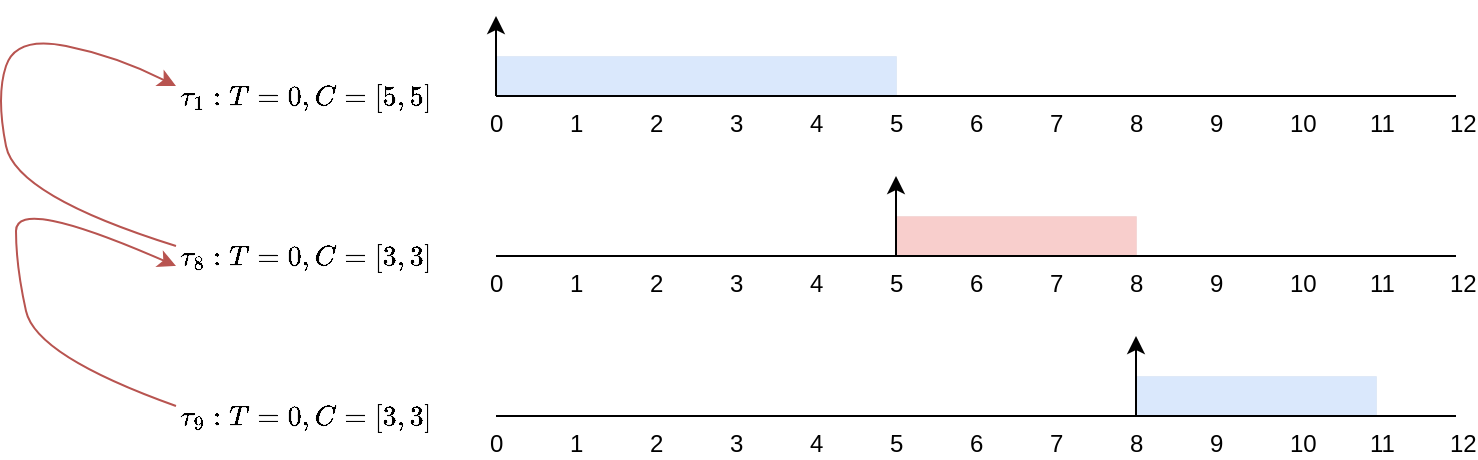 <mxfile>
    <diagram name="Page-1" id="123436483296336">
        <mxGraphModel dx="1896" dy="1694" grid="1" gridSize="10" guides="1" tooltips="1" connect="1" arrows="1" fold="1" page="1" pageScale="1" pageWidth="850" pageHeight="1100" math="1" shadow="0">
            <root>
                <mxCell id="0"/>
                <mxCell id="1" parent="0"/>
                <mxCell id="123436480786080" value="" style="whiteSpace=wrap;rounded=0;fillColor=#dae8fc;strokeColor=#6c8ebf;dashed=0;inherit=default;html=1;strokeWidth=0;" parent="1" vertex="1">
                    <mxGeometry y="20" width="200" height="20" as="geometry"/>
                </mxCell>
                <mxCell id="123436480783488" value="" style="whiteSpace=wrap;rounded=0;fillColor=none;strokeColor=none;dashed=0;inherit=default;html=1;strokeWidth=0;" parent="1" vertex="1">
                    <mxGeometry as="geometry"/>
                </mxCell>
                <mxCell id="123436480254496" value="" style="whiteSpace=wrap;rounded=0;fillColor=none;strokeColor=none;dashed=0;inherit=default;html=1;strokeWidth=0;" parent="1" vertex="1">
                    <mxGeometry y="40" as="geometry"/>
                </mxCell>
                <mxCell id="123436480255216" style="edgeStyle=orthogonalEdgeStyle;orthogonalLoop=1;rounded=0;jettySize=auto;" parent="1" source="123436480254496" target="123436480783488" edge="1">
                    <mxGeometry relative="1" as="geometry"/>
                </mxCell>
                <mxCell id="123436480781760" value="" style="whiteSpace=wrap;rounded=0;fillColor=none;strokeColor=none;dashed=0;inherit=default;html=1;strokeWidth=0;" parent="1" vertex="1">
                    <mxGeometry y="40" as="geometry"/>
                </mxCell>
                <mxCell id="123436480255600" value="" style="whiteSpace=wrap;rounded=0;fillColor=none;strokeColor=none;dashed=0;inherit=default;html=1;strokeWidth=0;" parent="1" vertex="1">
                    <mxGeometry x="480" y="40" as="geometry"/>
                </mxCell>
                <mxCell id="123436480256368" style="edgeStyle=orthogonalEdgeStyle;orthogonalLoop=1;rounded=0;jettySize=auto;endArrow=none;" parent="1" source="123436480255600" target="123436480781760" edge="1">
                    <mxGeometry relative="1" as="geometry"/>
                </mxCell>
                <mxCell id="123436480257184" value="0" style="text;whiteSpace=wrap;rounded=0;dashed=0;inherit=default;" parent="1" vertex="1">
                    <mxGeometry x="-5" y="40" as="geometry"/>
                </mxCell>
                <mxCell id="123436480257376" value="1" style="text;whiteSpace=wrap;rounded=0;dashed=0;inherit=default;" parent="1" vertex="1">
                    <mxGeometry x="35" y="40" as="geometry"/>
                </mxCell>
                <mxCell id="123436480257568" value="2" style="text;whiteSpace=wrap;rounded=0;dashed=0;inherit=default;" parent="1" vertex="1">
                    <mxGeometry x="75" y="40" as="geometry"/>
                </mxCell>
                <mxCell id="123436480257760" value="3" style="text;whiteSpace=wrap;rounded=0;dashed=0;inherit=default;" parent="1" vertex="1">
                    <mxGeometry x="115" y="40" as="geometry"/>
                </mxCell>
                <mxCell id="123436480257952" value="4" style="text;whiteSpace=wrap;rounded=0;dashed=0;inherit=default;" parent="1" vertex="1">
                    <mxGeometry x="155" y="40" as="geometry"/>
                </mxCell>
                <mxCell id="123436480258144" value="5" style="text;whiteSpace=wrap;rounded=0;dashed=0;inherit=default;" parent="1" vertex="1">
                    <mxGeometry x="195" y="40" as="geometry"/>
                </mxCell>
                <mxCell id="123436480258336" value="6" style="text;whiteSpace=wrap;rounded=0;dashed=0;inherit=default;" parent="1" vertex="1">
                    <mxGeometry x="235" y="40" as="geometry"/>
                </mxCell>
                <mxCell id="123436480258528" value="7" style="text;whiteSpace=wrap;rounded=0;dashed=0;inherit=default;" parent="1" vertex="1">
                    <mxGeometry x="275" y="40" as="geometry"/>
                </mxCell>
                <mxCell id="123436480258720" value="8" style="text;whiteSpace=wrap;rounded=0;dashed=0;inherit=default;" parent="1" vertex="1">
                    <mxGeometry x="315" y="40" as="geometry"/>
                </mxCell>
                <mxCell id="123436480258912" value="9" style="text;whiteSpace=wrap;rounded=0;dashed=0;inherit=default;" parent="1" vertex="1">
                    <mxGeometry x="355" y="40" as="geometry"/>
                </mxCell>
                <mxCell id="123436480259104" value="10" style="text;whiteSpace=wrap;rounded=0;dashed=0;inherit=default;" parent="1" vertex="1">
                    <mxGeometry x="395" y="40" as="geometry"/>
                </mxCell>
                <mxCell id="123436480259296" value="11" style="text;whiteSpace=wrap;rounded=0;dashed=0;inherit=default;" parent="1" vertex="1">
                    <mxGeometry x="435" y="40" as="geometry"/>
                </mxCell>
                <mxCell id="123436480259488" value="12" style="text;whiteSpace=wrap;rounded=0;dashed=0;inherit=default;" parent="1" vertex="1">
                    <mxGeometry x="475" y="40" as="geometry"/>
                </mxCell>
                <mxCell id="123436480259632" value="$$\tau_1: T=0, C=[5,5]$$" style="text;whiteSpace=wrap;rounded=0;dashed=0;inherit=default;" parent="1" vertex="1">
                    <mxGeometry x="-160" y="15" width="120" height="40" as="geometry"/>
                </mxCell>
                <mxCell id="123436480259776" value="" style="whiteSpace=wrap;rounded=0;fillColor=#f8cecc;strokeColor=#b85450;dashed=0;inherit=default;html=1;strokeWidth=0;" parent="1" vertex="1">
                    <mxGeometry x="200" y="100" width="120" height="20" as="geometry"/>
                </mxCell>
                <mxCell id="123436480259968" value="" style="whiteSpace=wrap;rounded=0;fillColor=none;strokeColor=none;dashed=0;inherit=default;html=1;strokeWidth=0;" parent="1" vertex="1">
                    <mxGeometry x="200" y="80" as="geometry"/>
                </mxCell>
                <mxCell id="123436480260256" value="" style="whiteSpace=wrap;rounded=0;fillColor=none;strokeColor=none;dashed=0;inherit=default;html=1;strokeWidth=0;" parent="1" vertex="1">
                    <mxGeometry x="200" y="120" as="geometry"/>
                </mxCell>
                <mxCell id="123436480260400" style="edgeStyle=orthogonalEdgeStyle;orthogonalLoop=1;rounded=0;jettySize=auto;" parent="1" source="123436480260256" target="123436480259968" edge="1">
                    <mxGeometry relative="1" as="geometry"/>
                </mxCell>
                <mxCell id="123436480261072" value="" style="whiteSpace=wrap;rounded=0;fillColor=none;strokeColor=none;dashed=0;inherit=default;html=1;strokeWidth=0;" parent="1" vertex="1">
                    <mxGeometry y="120" as="geometry"/>
                </mxCell>
                <mxCell id="123436480261168" value="" style="whiteSpace=wrap;rounded=0;fillColor=none;strokeColor=none;dashed=0;inherit=default;html=1;strokeWidth=0;" parent="1" vertex="1">
                    <mxGeometry x="480" y="120" as="geometry"/>
                </mxCell>
                <mxCell id="123436480261312" style="edgeStyle=orthogonalEdgeStyle;orthogonalLoop=1;rounded=0;jettySize=auto;endArrow=none;" parent="1" source="123436480261168" target="123436480261072" edge="1">
                    <mxGeometry relative="1" as="geometry"/>
                </mxCell>
                <mxCell id="123436480262080" value="0" style="text;whiteSpace=wrap;rounded=0;dashed=0;inherit=default;" parent="1" vertex="1">
                    <mxGeometry x="-5" y="120" as="geometry"/>
                </mxCell>
                <mxCell id="123436480262272" value="1" style="text;whiteSpace=wrap;rounded=0;dashed=0;inherit=default;" parent="1" vertex="1">
                    <mxGeometry x="35" y="120" as="geometry"/>
                </mxCell>
                <mxCell id="123436480262464" value="2" style="text;whiteSpace=wrap;rounded=0;dashed=0;inherit=default;" parent="1" vertex="1">
                    <mxGeometry x="75" y="120" as="geometry"/>
                </mxCell>
                <mxCell id="123436480262656" value="3" style="text;whiteSpace=wrap;rounded=0;dashed=0;inherit=default;" parent="1" vertex="1">
                    <mxGeometry x="115" y="120" as="geometry"/>
                </mxCell>
                <mxCell id="123436480262848" value="4" style="text;whiteSpace=wrap;rounded=0;dashed=0;inherit=default;" parent="1" vertex="1">
                    <mxGeometry x="155" y="120" as="geometry"/>
                </mxCell>
                <mxCell id="123436480263040" value="5" style="text;whiteSpace=wrap;rounded=0;dashed=0;inherit=default;" parent="1" vertex="1">
                    <mxGeometry x="195" y="120" as="geometry"/>
                </mxCell>
                <mxCell id="123436480263232" value="6" style="text;whiteSpace=wrap;rounded=0;dashed=0;inherit=default;" parent="1" vertex="1">
                    <mxGeometry x="235" y="120" as="geometry"/>
                </mxCell>
                <mxCell id="123436480263424" value="7" style="text;whiteSpace=wrap;rounded=0;dashed=0;inherit=default;" parent="1" vertex="1">
                    <mxGeometry x="275" y="120" as="geometry"/>
                </mxCell>
                <mxCell id="123436480263616" value="8" style="text;whiteSpace=wrap;rounded=0;dashed=0;inherit=default;" parent="1" vertex="1">
                    <mxGeometry x="315" y="120" as="geometry"/>
                </mxCell>
                <mxCell id="123436480263808" value="9" style="text;whiteSpace=wrap;rounded=0;dashed=0;inherit=default;" parent="1" vertex="1">
                    <mxGeometry x="355" y="120" as="geometry"/>
                </mxCell>
                <mxCell id="123436480264000" value="10" style="text;whiteSpace=wrap;rounded=0;dashed=0;inherit=default;" parent="1" vertex="1">
                    <mxGeometry x="395" y="120" as="geometry"/>
                </mxCell>
                <mxCell id="123436480264192" value="11" style="text;whiteSpace=wrap;rounded=0;dashed=0;inherit=default;" parent="1" vertex="1">
                    <mxGeometry x="435" y="120" as="geometry"/>
                </mxCell>
                <mxCell id="123436480264384" value="12" style="text;whiteSpace=wrap;rounded=0;dashed=0;inherit=default;" parent="1" vertex="1">
                    <mxGeometry x="475" y="120" as="geometry"/>
                </mxCell>
                <mxCell id="123436480264528" value="$$\tau_8: T=0, C=[3,3]$$" style="text;whiteSpace=wrap;rounded=0;dashed=0;inherit=default;" parent="1" vertex="1">
                    <mxGeometry x="-160" y="95" width="120" height="40" as="geometry"/>
                </mxCell>
                <mxCell id="123436480264672" value="" style="whiteSpace=wrap;rounded=0;fillColor=#dae8fc;strokeColor=#6c8ebf;dashed=0;inherit=default;html=1;strokeWidth=0;" parent="1" vertex="1">
                    <mxGeometry x="320" y="180" width="120" height="20" as="geometry"/>
                </mxCell>
                <mxCell id="123436480264864" value="" style="whiteSpace=wrap;rounded=0;fillColor=none;strokeColor=none;dashed=0;inherit=default;html=1;strokeWidth=0;" parent="1" vertex="1">
                    <mxGeometry x="320" y="160" as="geometry"/>
                </mxCell>
                <mxCell id="123436480265152" value="" style="whiteSpace=wrap;rounded=0;fillColor=none;strokeColor=none;dashed=0;inherit=default;html=1;strokeWidth=0;" parent="1" vertex="1">
                    <mxGeometry x="320" y="200" as="geometry"/>
                </mxCell>
                <mxCell id="123436480265296" style="edgeStyle=orthogonalEdgeStyle;orthogonalLoop=1;rounded=0;jettySize=auto;" parent="1" source="123436480265152" target="123436480264864" edge="1">
                    <mxGeometry relative="1" as="geometry"/>
                </mxCell>
                <mxCell id="123436480265968" value="" style="whiteSpace=wrap;rounded=0;fillColor=none;strokeColor=none;dashed=0;inherit=default;html=1;strokeWidth=0;" parent="1" vertex="1">
                    <mxGeometry y="200" as="geometry"/>
                </mxCell>
                <mxCell id="123436480266064" value="" style="whiteSpace=wrap;rounded=0;fillColor=none;strokeColor=none;dashed=0;inherit=default;html=1;strokeWidth=0;" parent="1" vertex="1">
                    <mxGeometry x="480" y="200" as="geometry"/>
                </mxCell>
                <mxCell id="123436480266208" style="edgeStyle=orthogonalEdgeStyle;orthogonalLoop=1;rounded=0;jettySize=auto;endArrow=none;" parent="1" source="123436480266064" target="123436480265968" edge="1">
                    <mxGeometry relative="1" as="geometry"/>
                </mxCell>
                <mxCell id="123436480365392" value="0" style="text;whiteSpace=wrap;rounded=0;dashed=0;inherit=default;" parent="1" vertex="1">
                    <mxGeometry x="-5" y="200" as="geometry"/>
                </mxCell>
                <mxCell id="123436480365584" value="1" style="text;whiteSpace=wrap;rounded=0;dashed=0;inherit=default;" parent="1" vertex="1">
                    <mxGeometry x="35" y="200" as="geometry"/>
                </mxCell>
                <mxCell id="123436480365776" value="2" style="text;whiteSpace=wrap;rounded=0;dashed=0;inherit=default;" parent="1" vertex="1">
                    <mxGeometry x="75" y="200" as="geometry"/>
                </mxCell>
                <mxCell id="123436480365968" value="3" style="text;whiteSpace=wrap;rounded=0;dashed=0;inherit=default;" parent="1" vertex="1">
                    <mxGeometry x="115" y="200" as="geometry"/>
                </mxCell>
                <mxCell id="123436480366160" value="4" style="text;whiteSpace=wrap;rounded=0;dashed=0;inherit=default;" parent="1" vertex="1">
                    <mxGeometry x="155" y="200" as="geometry"/>
                </mxCell>
                <mxCell id="123436480366352" value="5" style="text;whiteSpace=wrap;rounded=0;dashed=0;inherit=default;" parent="1" vertex="1">
                    <mxGeometry x="195" y="200" as="geometry"/>
                </mxCell>
                <mxCell id="123436480366544" value="6" style="text;whiteSpace=wrap;rounded=0;dashed=0;inherit=default;" parent="1" vertex="1">
                    <mxGeometry x="235" y="200" as="geometry"/>
                </mxCell>
                <mxCell id="123436480366736" value="7" style="text;whiteSpace=wrap;rounded=0;dashed=0;inherit=default;" parent="1" vertex="1">
                    <mxGeometry x="275" y="200" as="geometry"/>
                </mxCell>
                <mxCell id="123436480366928" value="8" style="text;whiteSpace=wrap;rounded=0;dashed=0;inherit=default;" parent="1" vertex="1">
                    <mxGeometry x="315" y="200" as="geometry"/>
                </mxCell>
                <mxCell id="123436480367120" value="9" style="text;whiteSpace=wrap;rounded=0;dashed=0;inherit=default;" parent="1" vertex="1">
                    <mxGeometry x="355" y="200" as="geometry"/>
                </mxCell>
                <mxCell id="123436480367312" value="10" style="text;whiteSpace=wrap;rounded=0;dashed=0;inherit=default;" parent="1" vertex="1">
                    <mxGeometry x="395" y="200" as="geometry"/>
                </mxCell>
                <mxCell id="123436480255840" value="11" style="text;whiteSpace=wrap;rounded=0;dashed=0;inherit=default;" parent="1" vertex="1">
                    <mxGeometry x="435" y="200" as="geometry"/>
                </mxCell>
                <mxCell id="123436480254880" value="12" style="text;whiteSpace=wrap;rounded=0;dashed=0;inherit=default;" parent="1" vertex="1">
                    <mxGeometry x="475" y="200" as="geometry"/>
                </mxCell>
                <mxCell id="123436480367456" value="$$\tau_9: T=0, C=[3,3]$$" style="text;whiteSpace=wrap;rounded=0;dashed=0;inherit=default;" parent="1" vertex="1">
                    <mxGeometry x="-160" y="175" width="120" height="40" as="geometry"/>
                </mxCell>
                <mxCell id="123436480786081" value="" style="curved=1;endArrow=classic;html=1;exitX=0;exitY=0.5;exitDx=0;exitDy=0;entryX=0;entryY=0.5;entryDx=0;entryDy=0;fillColor=#f8cecc;strokeColor=#b85450;" edge="1" parent="1" source="123436480264528" target="123436480259632">
                    <mxGeometry width="50" height="50" relative="1" as="geometry">
                        <mxPoint x="200" y="160" as="sourcePoint"/>
                        <mxPoint x="250" y="110" as="targetPoint"/>
                        <Array as="points">
                            <mxPoint x="-240" y="90"/>
                            <mxPoint x="-250" y="40"/>
                            <mxPoint x="-240" y="10"/>
                            <mxPoint x="-190" y="20"/>
                        </Array>
                    </mxGeometry>
                </mxCell>
                <mxCell id="123436480786082" value="" style="curved=1;endArrow=classic;html=1;exitX=0;exitY=0.5;exitDx=0;exitDy=0;entryX=0;entryY=0.75;entryDx=0;entryDy=0;fillColor=#f8cecc;strokeColor=#b85450;" edge="1" parent="1" source="123436480367456" target="123436480264528">
                    <mxGeometry width="50" height="50" relative="1" as="geometry">
                        <mxPoint x="-150" y="125" as="sourcePoint"/>
                        <mxPoint x="-150" y="45" as="targetPoint"/>
                        <Array as="points">
                            <mxPoint x="-230" y="170"/>
                            <mxPoint x="-240" y="125"/>
                            <mxPoint x="-240" y="90"/>
                        </Array>
                    </mxGeometry>
                </mxCell>
            </root>
        </mxGraphModel>
    </diagram>
</mxfile>